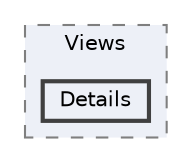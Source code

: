 digraph "Details"
{
 // INTERACTIVE_SVG=YES
 // LATEX_PDF_SIZE
  bgcolor="transparent";
  edge [fontname=Helvetica,fontsize=10,labelfontname=Helvetica,labelfontsize=10];
  node [fontname=Helvetica,fontsize=10,shape=box,height=0.2,width=0.4];
  compound=true
  subgraph clusterdir_3eb5990364da29ecf44a9a045d460e58 {
    graph [ bgcolor="#edf0f7", pencolor="grey50", label="Views", fontname=Helvetica,fontsize=10 style="filled,dashed", URL="dir_3eb5990364da29ecf44a9a045d460e58.html",tooltip=""]
  dir_53e8399ac5e54c21a701783c8a98bc71 [label="Details", fillcolor="#edf0f7", color="grey25", style="filled,bold", URL="dir_53e8399ac5e54c21a701783c8a98bc71.html",tooltip=""];
  }
}
